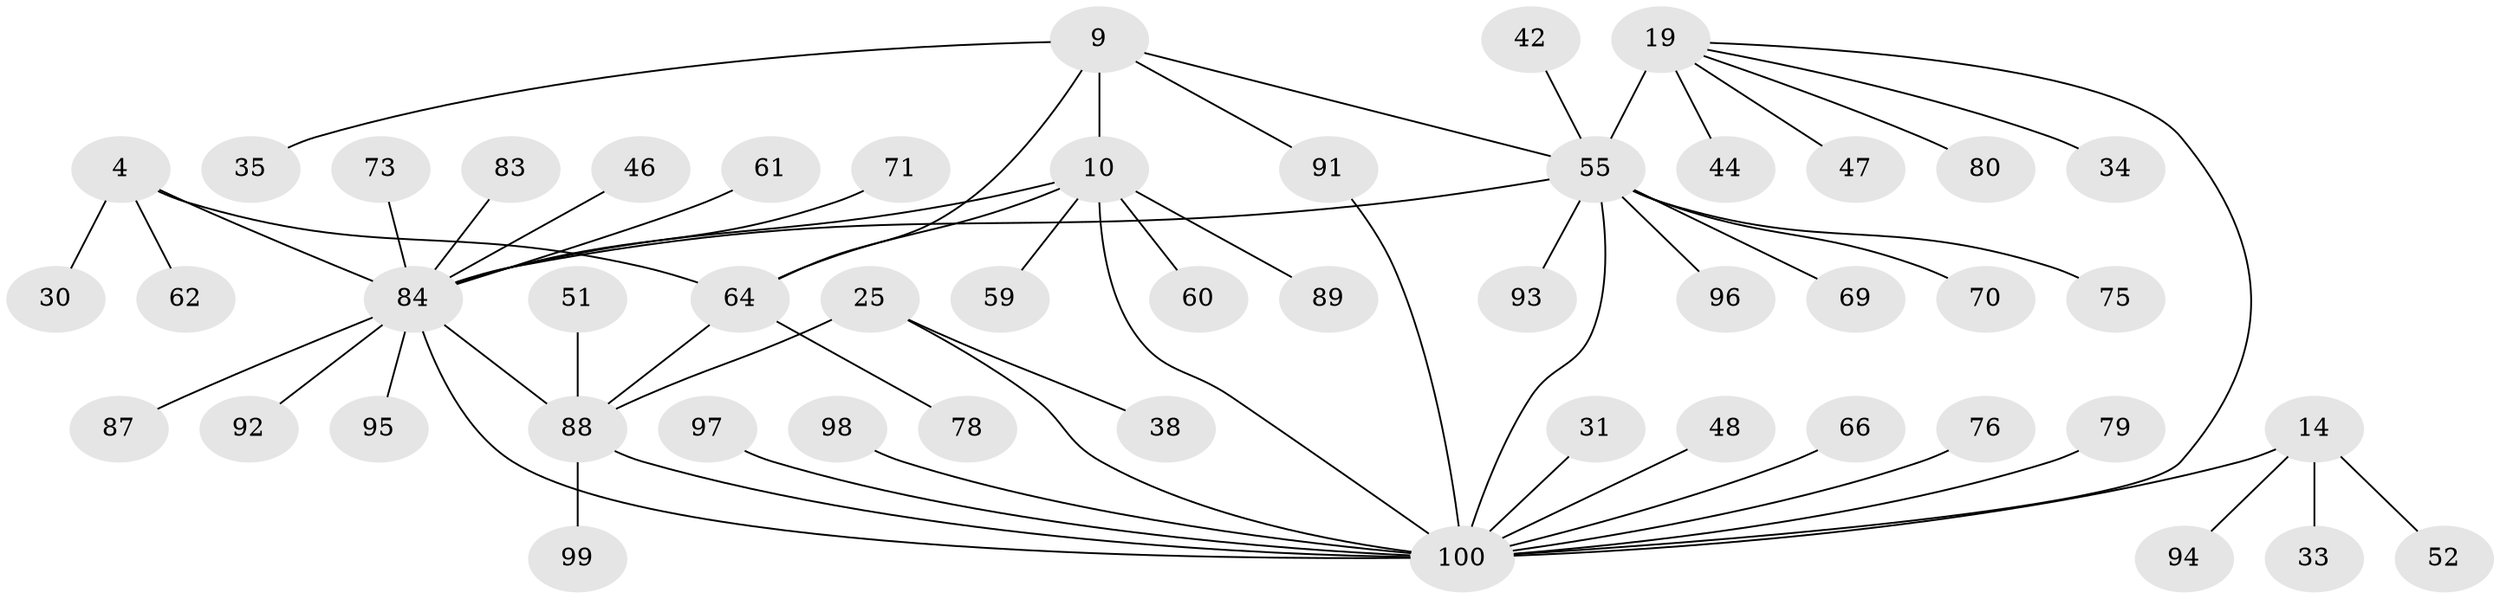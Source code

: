 // original degree distribution, {6: 0.04, 8: 0.06, 7: 0.05, 5: 0.03, 12: 0.01, 4: 0.02, 10: 0.01, 9: 0.01, 11: 0.01, 15: 0.01, 3: 0.06, 2: 0.18, 1: 0.51}
// Generated by graph-tools (version 1.1) at 2025/54/03/09/25 04:54:18]
// undirected, 50 vertices, 59 edges
graph export_dot {
graph [start="1"]
  node [color=gray90,style=filled];
  4 [super="+1"];
  9 [super="+6"];
  10 [super="+7"];
  14 [super="+12"];
  19 [super="+16"];
  25 [super="+23"];
  30;
  31;
  33;
  34;
  35;
  38;
  42;
  44;
  46;
  47;
  48;
  51;
  52;
  55 [super="+28+20"];
  59;
  60;
  61;
  62 [super="+58"];
  64 [super="+63"];
  66 [super="+53"];
  69;
  70;
  71;
  73 [super="+57"];
  75;
  76 [super="+65"];
  78;
  79;
  80;
  83;
  84 [super="+72+3+43"];
  87;
  88 [super="+77"];
  89;
  91 [super="+27"];
  92 [super="+81"];
  93;
  94;
  95;
  96;
  97;
  98;
  99 [super="+82+85"];
  100 [super="+67+29+40+45+86+90"];
  4 -- 30;
  4 -- 62;
  4 -- 84 [weight=6];
  4 -- 64;
  9 -- 10 [weight=4];
  9 -- 35;
  9 -- 91;
  9 -- 55;
  9 -- 64 [weight=2];
  10 -- 84 [weight=2];
  10 -- 89;
  10 -- 100 [weight=4];
  10 -- 59;
  10 -- 60;
  10 -- 64 [weight=2];
  14 -- 33;
  14 -- 52;
  14 -- 94;
  14 -- 100 [weight=6];
  19 -- 34;
  19 -- 80;
  19 -- 44;
  19 -- 47;
  19 -- 100;
  19 -- 55 [weight=6];
  25 -- 38;
  25 -- 100 [weight=2];
  25 -- 88 [weight=4];
  31 -- 100;
  42 -- 55;
  46 -- 84;
  48 -- 100;
  51 -- 88;
  55 -- 84 [weight=2];
  55 -- 96;
  55 -- 100 [weight=2];
  55 -- 69;
  55 -- 70;
  55 -- 75;
  55 -- 93;
  61 -- 84;
  64 -- 88 [weight=2];
  64 -- 78;
  66 -- 100;
  71 -- 84;
  73 -- 84;
  76 -- 100;
  79 -- 100;
  83 -- 84;
  84 -- 87;
  84 -- 95;
  84 -- 92;
  84 -- 100;
  84 -- 88;
  88 -- 100 [weight=4];
  88 -- 99;
  91 -- 100;
  97 -- 100;
  98 -- 100;
}
